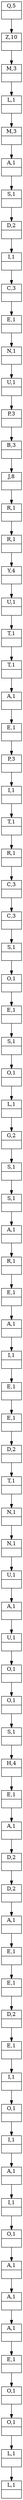digraph Cola {
Nodo0[shape=record,label="{Q,5|<next>}"];
Nodo1[shape=record,label="{Z,10|<next>}"];
Nodo2[shape=record,label="{M,3|<next>}"];
Nodo3[shape=record,label="{L,1|<next>}"];
Nodo4[shape=record,label="{M,3|<next>}"];
Nodo5[shape=record,label="{A,1|<next>}"];
Nodo6[shape=record,label="{S,1|<next>}"];
Nodo7[shape=record,label="{D,2|<next>}"];
Nodo8[shape=record,label="{I,1|<next>}"];
Nodo9[shape=record,label="{C,3|<next>}"];
Nodo10[shape=record,label="{E,1|<next>}"];
Nodo11[shape=record,label="{N,1|<next>}"];
Nodo12[shape=record,label="{U,1|<next>}"];
Nodo13[shape=record,label="{P,3|<next>}"];
Nodo14[shape=record,label="{B,3|<next>}"];
Nodo15[shape=record,label="{J,8|<next>}"];
Nodo16[shape=record,label="{R,1|<next>}"];
Nodo17[shape=record,label="{R,1|<next>}"];
Nodo18[shape=record,label="{Y,4|<next>}"];
Nodo19[shape=record,label="{U,1|<next>}"];
Nodo20[shape=record,label="{T,1|<next>}"];
Nodo21[shape=record,label="{T,1|<next>}"];
Nodo22[shape=record,label="{A,1|<next>}"];
Nodo23[shape=record,label="{E,1|<next>}"];
Nodo24[shape=record,label="{P,3|<next>}"];
Nodo25[shape=record,label="{I,1|<next>}"];
Nodo26[shape=record,label="{T,1|<next>}"];
Nodo27[shape=record,label="{R,1|<next>}"];
Nodo28[shape=record,label="{C,3|<next>}"];
Nodo29[shape=record,label="{C,3|<next>}"];
Nodo30[shape=record,label="{S,1|<next>}"];
Nodo31[shape=record,label="{O,1|<next>}"];
Nodo32[shape=record,label="{E,1|<next>}"];
Nodo33[shape=record,label="{S,1|<next>}"];
Nodo34[shape=record,label="{O,1|<next>}"];
Nodo35[shape=record,label="{L,1|<next>}"];
Nodo36[shape=record,label="{G,2|<next>}"];
Nodo37[shape=record,label="{S,1|<next>}"];
Nodo38[shape=record,label="{S,1|<next>}"];
Nodo39[shape=record,label="{A,1|<next>}"];
Nodo40[shape=record,label="{R,1|<next>}"];
Nodo41[shape=record,label="{E,1|<next>}"];
Nodo42[shape=record,label="{A,1|<next>}"];
Nodo43[shape=record,label="{I,1|<next>}"];
Nodo44[shape=record,label="{E,1|<next>}"];
Nodo45[shape=record,label="{E,1|<next>}"];
Nodo46[shape=record,label="{D,2|<next>}"];
Nodo47[shape=record,label="{T,1|<next>}"];
Nodo48[shape=record,label="{N,1|<next>}"];
Nodo49[shape=record,label="{N,1|<next>}"];
Nodo50[shape=record,label="{U,1|<next>}"];
Nodo51[shape=record,label="{A,1|<next>}"];
Nodo52[shape=record,label="{U,1|<next>}"];
Nodo53[shape=record,label="{O,1|<next>}"];
Nodo54[shape=record,label="{O,1|<next>}"];
Nodo55[shape=record,label="{S,1|<next>}"];
Nodo56[shape=record,label="{H,4|<next>}"];
Nodo57[shape=record,label="{E,1|<next>}"];
Nodo58[shape=record,label="{A,1|<next>}"];
Nodo59[shape=record,label="{D,2|<next>}"];
Nodo60[shape=record,label="{D,2|<next>}"];
Nodo61[shape=record,label="{A,1|<next>}"];
Nodo62[shape=record,label="{E,1|<next>}"];
Nodo63[shape=record,label="{E,1|<next>}"];
Nodo64[shape=record,label="{D,2|<next>}"];
Nodo65[shape=record,label="{E,1|<next>}"];
Nodo66[shape=record,label="{I,1|<next>}"];
Nodo67[shape=record,label="{O,1|<next>}"];
Nodo68[shape=record,label="{I,1|<next>}"];
Nodo69[shape=record,label="{A,1|<next>}"];
Nodo70[shape=record,label="{I,1|<next>}"];
Nodo71[shape=record,label="{O,1|<next>}"];
Nodo72[shape=record,label="{A,1|<next>}"];
Nodo73[shape=record,label="{A,1|<next>}"];
Nodo74[shape=record,label="{A,1|<next>}"];
Nodo75[shape=record,label="{E,1|<next>}"];
Nodo76[shape=record,label="{O,1|<next>}"];
Nodo77[shape=record,label="{O,1|<next>}"];
Nodo78[shape=record,label="{L,1|<next>}"];
Nodo79[shape=record,label="{L,1|<next>}"];
Nodo0->Nodo1;
Nodo1->Nodo2;
Nodo2->Nodo3;
Nodo3->Nodo4;
Nodo4->Nodo5;
Nodo5->Nodo6;
Nodo6->Nodo7;
Nodo7->Nodo8;
Nodo8->Nodo9;
Nodo9->Nodo10;
Nodo10->Nodo11;
Nodo11->Nodo12;
Nodo12->Nodo13;
Nodo13->Nodo14;
Nodo14->Nodo15;
Nodo15->Nodo16;
Nodo16->Nodo17;
Nodo17->Nodo18;
Nodo18->Nodo19;
Nodo19->Nodo20;
Nodo20->Nodo21;
Nodo21->Nodo22;
Nodo22->Nodo23;
Nodo23->Nodo24;
Nodo24->Nodo25;
Nodo25->Nodo26;
Nodo26->Nodo27;
Nodo27->Nodo28;
Nodo28->Nodo29;
Nodo29->Nodo30;
Nodo30->Nodo31;
Nodo31->Nodo32;
Nodo32->Nodo33;
Nodo33->Nodo34;
Nodo34->Nodo35;
Nodo35->Nodo36;
Nodo36->Nodo37;
Nodo37->Nodo38;
Nodo38->Nodo39;
Nodo39->Nodo40;
Nodo40->Nodo41;
Nodo41->Nodo42;
Nodo42->Nodo43;
Nodo43->Nodo44;
Nodo44->Nodo45;
Nodo45->Nodo46;
Nodo46->Nodo47;
Nodo47->Nodo48;
Nodo48->Nodo49;
Nodo49->Nodo50;
Nodo50->Nodo51;
Nodo51->Nodo52;
Nodo52->Nodo53;
Nodo53->Nodo54;
Nodo54->Nodo55;
Nodo55->Nodo56;
Nodo56->Nodo57;
Nodo57->Nodo58;
Nodo58->Nodo59;
Nodo59->Nodo60;
Nodo60->Nodo61;
Nodo61->Nodo62;
Nodo62->Nodo63;
Nodo63->Nodo64;
Nodo64->Nodo65;
Nodo65->Nodo66;
Nodo66->Nodo67;
Nodo67->Nodo68;
Nodo68->Nodo69;
Nodo69->Nodo70;
Nodo70->Nodo71;
Nodo71->Nodo72;
Nodo72->Nodo73;
Nodo73->Nodo74;
Nodo74->Nodo75;
Nodo75->Nodo76;
Nodo76->Nodo77;
Nodo77->Nodo78;
Nodo78->Nodo79;
}
